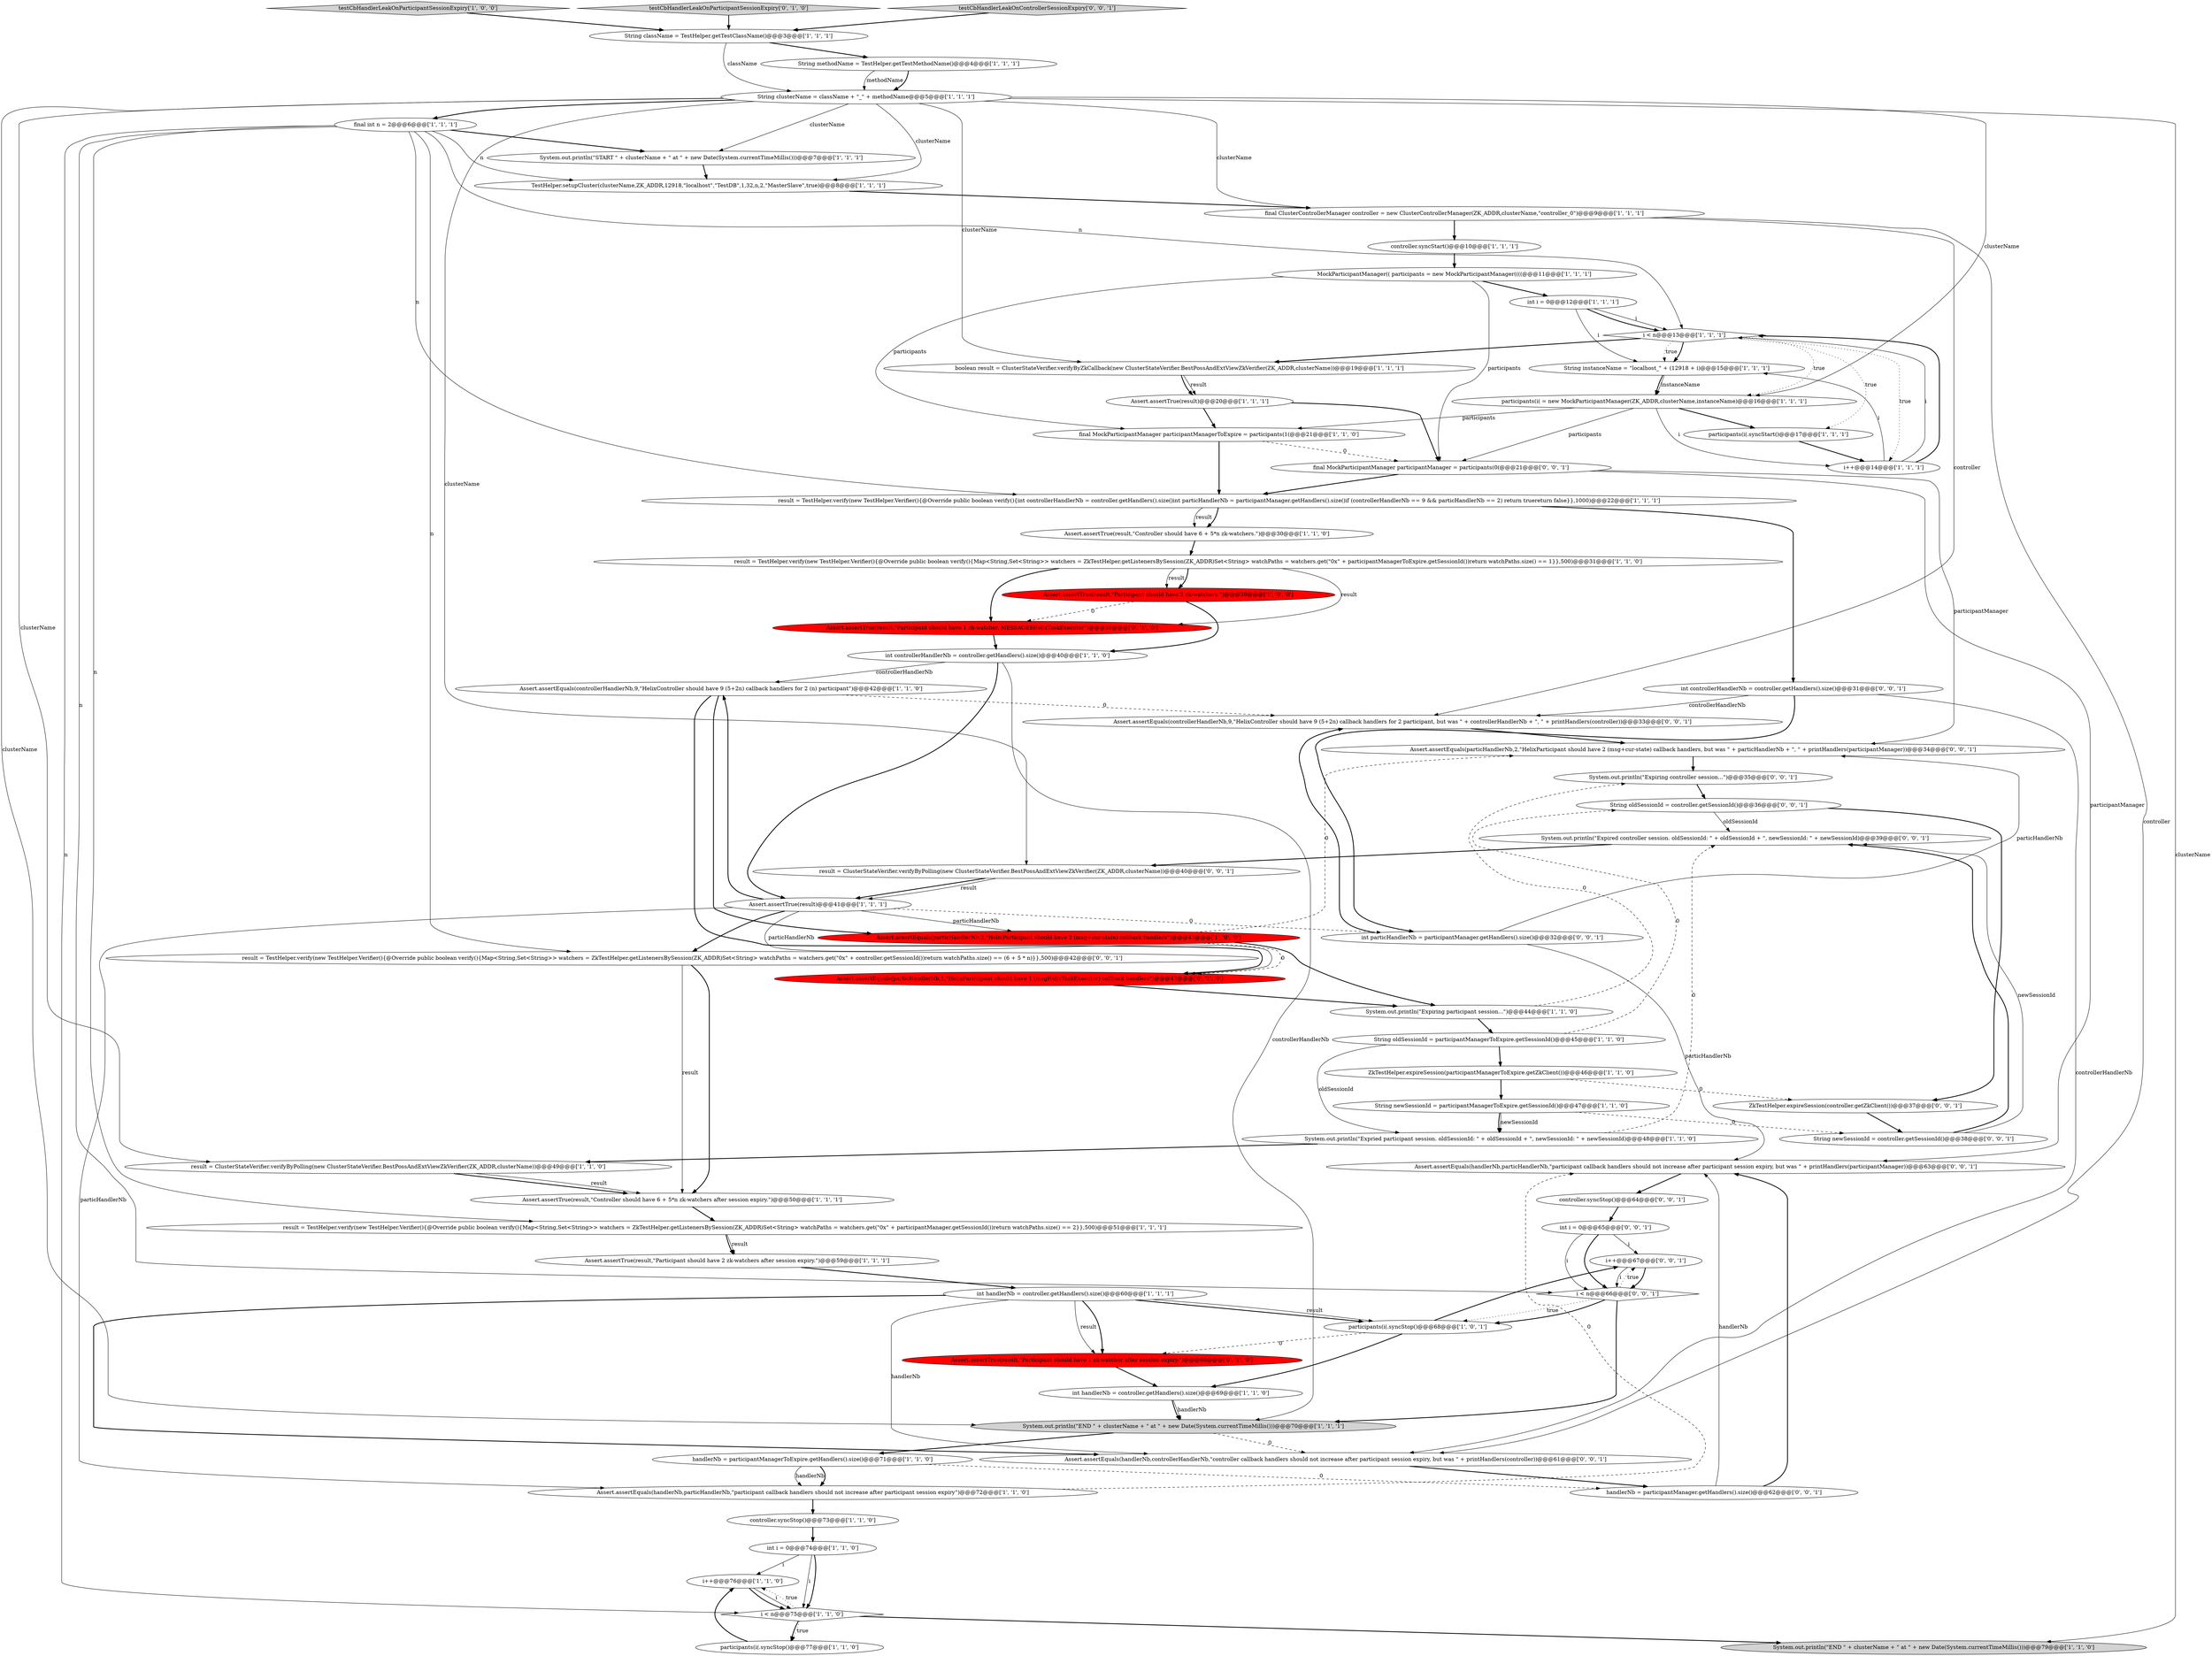 digraph {
29 [style = filled, label = "boolean result = ClusterStateVerifier.verifyByZkCallback(new ClusterStateVerifier.BestPossAndExtViewZkVerifier(ZK_ADDR,clusterName))@@@19@@@['1', '1', '1']", fillcolor = white, shape = ellipse image = "AAA0AAABBB1BBB"];
52 [style = filled, label = "System.out.println(\"Expired controller session. oldSessionId: \" + oldSessionId + \", newSessionId: \" + newSessionId)@@@39@@@['0', '0', '1']", fillcolor = white, shape = ellipse image = "AAA0AAABBB3BBB"];
8 [style = filled, label = "Assert.assertTrue(result,\"Controller should have 6 + 5*n zk-watchers.\")@@@30@@@['1', '1', '0']", fillcolor = white, shape = ellipse image = "AAA0AAABBB1BBB"];
6 [style = filled, label = "Assert.assertEquals(controllerHandlerNb,9,\"HelixController should have 9 (5+2n) callback handlers for 2 (n) participant\")@@@42@@@['1', '1', '0']", fillcolor = white, shape = ellipse image = "AAA0AAABBB1BBB"];
4 [style = filled, label = "System.out.println(\"END \" + clusterName + \" at \" + new Date(System.currentTimeMillis()))@@@70@@@['1', '1', '1']", fillcolor = lightgray, shape = ellipse image = "AAA0AAABBB1BBB"];
41 [style = filled, label = "String oldSessionId = participantManagerToExpire.getSessionId()@@@45@@@['1', '1', '0']", fillcolor = white, shape = ellipse image = "AAA0AAABBB1BBB"];
38 [style = filled, label = "i < n@@@13@@@['1', '1', '1']", fillcolor = white, shape = diamond image = "AAA0AAABBB1BBB"];
57 [style = filled, label = "Assert.assertEquals(controllerHandlerNb,9,\"HelixController should have 9 (5+2n) callback handlers for 2 participant, but was \" + controllerHandlerNb + \", \" + printHandlers(controller))@@@33@@@['0', '0', '1']", fillcolor = white, shape = ellipse image = "AAA0AAABBB3BBB"];
17 [style = filled, label = "String instanceName = \"localhost_\" + (12918 + i)@@@15@@@['1', '1', '1']", fillcolor = white, shape = ellipse image = "AAA0AAABBB1BBB"];
31 [style = filled, label = "result = ClusterStateVerifier.verifyByPolling(new ClusterStateVerifier.BestPossAndExtViewZkVerifier(ZK_ADDR,clusterName))@@@49@@@['1', '1', '0']", fillcolor = white, shape = ellipse image = "AAA0AAABBB1BBB"];
19 [style = filled, label = "ZkTestHelper.expireSession(participantManagerToExpire.getZkClient())@@@46@@@['1', '1', '0']", fillcolor = white, shape = ellipse image = "AAA0AAABBB1BBB"];
10 [style = filled, label = "int controllerHandlerNb = controller.getHandlers().size()@@@40@@@['1', '1', '0']", fillcolor = white, shape = ellipse image = "AAA0AAABBB1BBB"];
18 [style = filled, label = "result = TestHelper.verify(new TestHelper.Verifier(){@Override public boolean verify(){Map<String,Set<String>> watchers = ZkTestHelper.getListenersBySession(ZK_ADDR)Set<String> watchPaths = watchers.get(\"0x\" + participantManagerToExpire.getSessionId())return watchPaths.size() == 1}},500)@@@31@@@['1', '1', '0']", fillcolor = white, shape = ellipse image = "AAA0AAABBB1BBB"];
25 [style = filled, label = "participants(i(.syncStart()@@@17@@@['1', '1', '1']", fillcolor = white, shape = ellipse image = "AAA0AAABBB1BBB"];
32 [style = filled, label = "int i = 0@@@74@@@['1', '1', '0']", fillcolor = white, shape = ellipse image = "AAA0AAABBB1BBB"];
1 [style = filled, label = "participants(i(.syncStop()@@@68@@@['1', '0', '1']", fillcolor = white, shape = ellipse image = "AAA0AAABBB1BBB"];
0 [style = filled, label = "String className = TestHelper.getTestClassName()@@@3@@@['1', '1', '1']", fillcolor = white, shape = ellipse image = "AAA0AAABBB1BBB"];
48 [style = filled, label = "Assert.assertTrue(result,\"Participant should have 1 zk-watcher. MESSAGESHelixTaskExecutor\")@@@39@@@['0', '1', '0']", fillcolor = red, shape = ellipse image = "AAA1AAABBB2BBB"];
28 [style = filled, label = "i++@@@76@@@['1', '1', '0']", fillcolor = white, shape = ellipse image = "AAA0AAABBB1BBB"];
22 [style = filled, label = "int handlerNb = controller.getHandlers().size()@@@60@@@['1', '1', '1']", fillcolor = white, shape = ellipse image = "AAA0AAABBB1BBB"];
2 [style = filled, label = "TestHelper.setupCluster(clusterName,ZK_ADDR,12918,\"localhost\",\"TestDB\",1,32,n,2,\"MasterSlave\",true)@@@8@@@['1', '1', '1']", fillcolor = white, shape = ellipse image = "AAA0AAABBB1BBB"];
3 [style = filled, label = "final MockParticipantManager participantManagerToExpire = participants(1(@@@21@@@['1', '1', '0']", fillcolor = white, shape = ellipse image = "AAA0AAABBB1BBB"];
34 [style = filled, label = "System.out.println(\"Expiring participant session...\")@@@44@@@['1', '1', '0']", fillcolor = white, shape = ellipse image = "AAA0AAABBB1BBB"];
58 [style = filled, label = "result = TestHelper.verify(new TestHelper.Verifier(){@Override public boolean verify(){Map<String,Set<String>> watchers = ZkTestHelper.getListenersBySession(ZK_ADDR)Set<String> watchPaths = watchers.get(\"0x\" + controller.getSessionId())return watchPaths.size() == (6 + 5 * n)}},500)@@@42@@@['0', '0', '1']", fillcolor = white, shape = ellipse image = "AAA0AAABBB3BBB"];
21 [style = filled, label = "result = TestHelper.verify(new TestHelper.Verifier(){@Override public boolean verify(){int controllerHandlerNb = controller.getHandlers().size()int particHandlerNb = participantManager.getHandlers().size()if (controllerHandlerNb == 9 && particHandlerNb == 2) return truereturn false}},1000)@@@22@@@['1', '1', '1']", fillcolor = white, shape = ellipse image = "AAA0AAABBB1BBB"];
33 [style = filled, label = "String clusterName = className + \"_\" + methodName@@@5@@@['1', '1', '1']", fillcolor = white, shape = ellipse image = "AAA0AAABBB1BBB"];
20 [style = filled, label = "String methodName = TestHelper.getTestMethodName()@@@4@@@['1', '1', '1']", fillcolor = white, shape = ellipse image = "AAA0AAABBB1BBB"];
70 [style = filled, label = "int controllerHandlerNb = controller.getHandlers().size()@@@31@@@['0', '0', '1']", fillcolor = white, shape = ellipse image = "AAA0AAABBB3BBB"];
40 [style = filled, label = "System.out.println(\"Expried participant session. oldSessionId: \" + oldSessionId + \", newSessionId: \" + newSessionId)@@@48@@@['1', '1', '0']", fillcolor = white, shape = ellipse image = "AAA0AAABBB1BBB"];
50 [style = filled, label = "Assert.assertEquals(particHandlerNb,1,\"HelixParticipant should have 1 (msgHelixTaskExecutor) callback handlers\")@@@43@@@['0', '1', '0']", fillcolor = red, shape = ellipse image = "AAA1AAABBB2BBB"];
54 [style = filled, label = "handlerNb = participantManager.getHandlers().size()@@@62@@@['0', '0', '1']", fillcolor = white, shape = ellipse image = "AAA0AAABBB3BBB"];
63 [style = filled, label = "System.out.println(\"Expiring controller session...\")@@@35@@@['0', '0', '1']", fillcolor = white, shape = ellipse image = "AAA0AAABBB3BBB"];
5 [style = filled, label = "System.out.println(\"END \" + clusterName + \" at \" + new Date(System.currentTimeMillis()))@@@79@@@['1', '1', '0']", fillcolor = lightgray, shape = ellipse image = "AAA0AAABBB1BBB"];
44 [style = filled, label = "final int n = 2@@@6@@@['1', '1', '1']", fillcolor = white, shape = ellipse image = "AAA0AAABBB1BBB"];
16 [style = filled, label = "Assert.assertTrue(result)@@@41@@@['1', '1', '1']", fillcolor = white, shape = ellipse image = "AAA0AAABBB1BBB"];
47 [style = filled, label = "testCbHandlerLeakOnParticipantSessionExpiry['1', '0', '0']", fillcolor = lightgray, shape = diamond image = "AAA0AAABBB1BBB"];
59 [style = filled, label = "Assert.assertEquals(handlerNb,controllerHandlerNb,\"controller callback handlers should not increase after participant session expiry, but was \" + printHandlers(controller))@@@61@@@['0', '0', '1']", fillcolor = white, shape = ellipse image = "AAA0AAABBB3BBB"];
42 [style = filled, label = "Assert.assertEquals(handlerNb,particHandlerNb,\"participant callback handlers should not increase after participant session expiry\")@@@72@@@['1', '1', '0']", fillcolor = white, shape = ellipse image = "AAA0AAABBB1BBB"];
71 [style = filled, label = "controller.syncStop()@@@64@@@['0', '0', '1']", fillcolor = white, shape = ellipse image = "AAA0AAABBB3BBB"];
51 [style = filled, label = "Assert.assertTrue(result,\"Participant should have 1 zk-watcher after session expiry.\")@@@68@@@['0', '1', '0']", fillcolor = red, shape = ellipse image = "AAA1AAABBB2BBB"];
13 [style = filled, label = "Assert.assertTrue(result)@@@20@@@['1', '1', '1']", fillcolor = white, shape = ellipse image = "AAA0AAABBB1BBB"];
36 [style = filled, label = "controller.syncStart()@@@10@@@['1', '1', '1']", fillcolor = white, shape = ellipse image = "AAA0AAABBB1BBB"];
69 [style = filled, label = "Assert.assertEquals(handlerNb,particHandlerNb,\"participant callback handlers should not increase after participant session expiry, but was \" + printHandlers(participantManager))@@@63@@@['0', '0', '1']", fillcolor = white, shape = ellipse image = "AAA0AAABBB3BBB"];
55 [style = filled, label = "i++@@@67@@@['0', '0', '1']", fillcolor = white, shape = ellipse image = "AAA0AAABBB3BBB"];
30 [style = filled, label = "result = TestHelper.verify(new TestHelper.Verifier(){@Override public boolean verify(){Map<String,Set<String>> watchers = ZkTestHelper.getListenersBySession(ZK_ADDR)Set<String> watchPaths = watchers.get(\"0x\" + participantManager.getSessionId())return watchPaths.size() == 2}},500)@@@51@@@['1', '1', '1']", fillcolor = white, shape = ellipse image = "AAA0AAABBB1BBB"];
43 [style = filled, label = "i < n@@@75@@@['1', '1', '0']", fillcolor = white, shape = diamond image = "AAA0AAABBB1BBB"];
45 [style = filled, label = "int i = 0@@@12@@@['1', '1', '1']", fillcolor = white, shape = ellipse image = "AAA0AAABBB1BBB"];
39 [style = filled, label = "i++@@@14@@@['1', '1', '1']", fillcolor = white, shape = ellipse image = "AAA0AAABBB1BBB"];
56 [style = filled, label = "Assert.assertEquals(particHandlerNb,2,\"HelixParticipant should have 2 (msg+cur-state) callback handlers, but was \" + particHandlerNb + \", \" + printHandlers(participantManager))@@@34@@@['0', '0', '1']", fillcolor = white, shape = ellipse image = "AAA0AAABBB3BBB"];
9 [style = filled, label = "Assert.assertTrue(result,\"Controller should have 6 + 5*n zk-watchers after session expiry.\")@@@50@@@['1', '1', '1']", fillcolor = white, shape = ellipse image = "AAA0AAABBB1BBB"];
35 [style = filled, label = "String newSessionId = participantManagerToExpire.getSessionId()@@@47@@@['1', '1', '0']", fillcolor = white, shape = ellipse image = "AAA0AAABBB1BBB"];
46 [style = filled, label = "Assert.assertTrue(result,\"Participant should have 2 zk-watchers after session expiry.\")@@@59@@@['1', '1', '1']", fillcolor = white, shape = ellipse image = "AAA0AAABBB1BBB"];
64 [style = filled, label = "final MockParticipantManager participantManager = participants(0(@@@21@@@['0', '0', '1']", fillcolor = white, shape = ellipse image = "AAA0AAABBB3BBB"];
7 [style = filled, label = "Assert.assertTrue(result,\"Participant should have 2 zk-watchers.\")@@@39@@@['1', '0', '0']", fillcolor = red, shape = ellipse image = "AAA1AAABBB1BBB"];
26 [style = filled, label = "participants(i( = new MockParticipantManager(ZK_ADDR,clusterName,instanceName)@@@16@@@['1', '1', '1']", fillcolor = white, shape = ellipse image = "AAA0AAABBB1BBB"];
27 [style = filled, label = "Assert.assertEquals(particHandlerNb,2,\"HelixParticipant should have 2 (msg+cur-state) callback handlers\")@@@43@@@['1', '0', '0']", fillcolor = red, shape = ellipse image = "AAA1AAABBB1BBB"];
68 [style = filled, label = "String newSessionId = controller.getSessionId()@@@38@@@['0', '0', '1']", fillcolor = white, shape = ellipse image = "AAA0AAABBB3BBB"];
11 [style = filled, label = "System.out.println(\"START \" + clusterName + \" at \" + new Date(System.currentTimeMillis()))@@@7@@@['1', '1', '1']", fillcolor = white, shape = ellipse image = "AAA0AAABBB1BBB"];
60 [style = filled, label = "ZkTestHelper.expireSession(controller.getZkClient())@@@37@@@['0', '0', '1']", fillcolor = white, shape = ellipse image = "AAA0AAABBB3BBB"];
37 [style = filled, label = "MockParticipantManager(( participants = new MockParticipantManager((((@@@11@@@['1', '1', '1']", fillcolor = white, shape = ellipse image = "AAA0AAABBB1BBB"];
62 [style = filled, label = "i < n@@@66@@@['0', '0', '1']", fillcolor = white, shape = diamond image = "AAA0AAABBB3BBB"];
24 [style = filled, label = "int handlerNb = controller.getHandlers().size()@@@69@@@['1', '1', '0']", fillcolor = white, shape = ellipse image = "AAA0AAABBB1BBB"];
12 [style = filled, label = "participants(i(.syncStop()@@@77@@@['1', '1', '0']", fillcolor = white, shape = ellipse image = "AAA0AAABBB1BBB"];
53 [style = filled, label = "String oldSessionId = controller.getSessionId()@@@36@@@['0', '0', '1']", fillcolor = white, shape = ellipse image = "AAA0AAABBB3BBB"];
61 [style = filled, label = "result = ClusterStateVerifier.verifyByPolling(new ClusterStateVerifier.BestPossAndExtViewZkVerifier(ZK_ADDR,clusterName))@@@40@@@['0', '0', '1']", fillcolor = white, shape = ellipse image = "AAA0AAABBB3BBB"];
65 [style = filled, label = "int particHandlerNb = participantManager.getHandlers().size()@@@32@@@['0', '0', '1']", fillcolor = white, shape = ellipse image = "AAA0AAABBB3BBB"];
23 [style = filled, label = "controller.syncStop()@@@73@@@['1', '1', '0']", fillcolor = white, shape = ellipse image = "AAA0AAABBB1BBB"];
67 [style = filled, label = "int i = 0@@@65@@@['0', '0', '1']", fillcolor = white, shape = ellipse image = "AAA0AAABBB3BBB"];
49 [style = filled, label = "testCbHandlerLeakOnParticipantSessionExpiry['0', '1', '0']", fillcolor = lightgray, shape = diamond image = "AAA0AAABBB2BBB"];
15 [style = filled, label = "handlerNb = participantManagerToExpire.getHandlers().size()@@@71@@@['1', '1', '0']", fillcolor = white, shape = ellipse image = "AAA0AAABBB1BBB"];
66 [style = filled, label = "testCbHandlerLeakOnControllerSessionExpiry['0', '0', '1']", fillcolor = lightgray, shape = diamond image = "AAA0AAABBB3BBB"];
14 [style = filled, label = "final ClusterControllerManager controller = new ClusterControllerManager(ZK_ADDR,clusterName,\"controller_0\")@@@9@@@['1', '1', '1']", fillcolor = white, shape = ellipse image = "AAA0AAABBB1BBB"];
42->23 [style = bold, label=""];
54->69 [style = solid, label="handlerNb"];
64->21 [style = bold, label=""];
1->55 [style = bold, label=""];
44->2 [style = solid, label="n"];
41->19 [style = bold, label=""];
31->9 [style = bold, label=""];
51->24 [style = bold, label=""];
70->65 [style = bold, label=""];
65->57 [style = bold, label=""];
55->62 [style = bold, label=""];
15->54 [style = dashed, label="0"];
4->15 [style = bold, label=""];
38->39 [style = dotted, label="true"];
21->8 [style = bold, label=""];
18->7 [style = solid, label="result"];
24->4 [style = solid, label="handlerNb"];
22->59 [style = solid, label="handlerNb"];
49->0 [style = bold, label=""];
41->40 [style = solid, label="oldSessionId"];
58->9 [style = bold, label=""];
70->59 [style = solid, label="controllerHandlerNb"];
66->0 [style = bold, label=""];
71->67 [style = bold, label=""];
22->59 [style = bold, label=""];
3->64 [style = dashed, label="0"];
28->43 [style = bold, label=""];
64->56 [style = solid, label="participantManager"];
30->46 [style = solid, label="result"];
30->46 [style = bold, label=""];
45->38 [style = bold, label=""];
2->14 [style = bold, label=""];
44->21 [style = solid, label="n"];
48->10 [style = bold, label=""];
39->38 [style = bold, label=""];
32->28 [style = solid, label="i"];
60->68 [style = bold, label=""];
14->59 [style = solid, label="controller"];
40->31 [style = bold, label=""];
53->60 [style = bold, label=""];
47->0 [style = bold, label=""];
33->44 [style = bold, label=""];
67->62 [style = solid, label="i"];
59->54 [style = bold, label=""];
29->13 [style = solid, label="result"];
35->40 [style = solid, label="newSessionId"];
43->12 [style = dotted, label="true"];
12->28 [style = bold, label=""];
35->68 [style = dashed, label="0"];
26->3 [style = solid, label="participants"];
8->18 [style = bold, label=""];
16->6 [style = bold, label=""];
70->57 [style = solid, label="controllerHandlerNb"];
55->62 [style = solid, label="i"];
7->48 [style = dashed, label="0"];
37->3 [style = solid, label="participants"];
44->62 [style = solid, label="n"];
22->51 [style = solid, label="result"];
64->69 [style = solid, label="participantManager"];
19->60 [style = dashed, label="0"];
6->57 [style = dashed, label="0"];
53->52 [style = solid, label="oldSessionId"];
33->2 [style = solid, label="clusterName"];
44->38 [style = solid, label="n"];
35->40 [style = bold, label=""];
41->53 [style = dashed, label="0"];
43->12 [style = bold, label=""];
58->9 [style = solid, label="result"];
39->17 [style = solid, label="i"];
43->28 [style = dotted, label="true"];
10->6 [style = solid, label="controllerHandlerNb"];
0->20 [style = bold, label=""];
37->45 [style = bold, label=""];
16->50 [style = solid, label="particHandlerNb"];
36->37 [style = bold, label=""];
4->59 [style = dashed, label="0"];
63->53 [style = bold, label=""];
18->7 [style = bold, label=""];
32->43 [style = solid, label="i"];
44->58 [style = solid, label="n"];
38->17 [style = bold, label=""];
17->26 [style = solid, label="instanceName"];
27->50 [style = dashed, label="0"];
28->43 [style = solid, label="i"];
50->34 [style = bold, label=""];
14->36 [style = bold, label=""];
37->64 [style = solid, label="participants"];
13->64 [style = bold, label=""];
62->1 [style = bold, label=""];
68->52 [style = bold, label=""];
25->39 [style = bold, label=""];
62->55 [style = dotted, label="true"];
33->14 [style = solid, label="clusterName"];
52->61 [style = bold, label=""];
65->69 [style = solid, label="particHandlerNb"];
26->39 [style = solid, label="i"];
23->32 [style = bold, label=""];
10->4 [style = solid, label="controllerHandlerNb"];
1->51 [style = dashed, label="0"];
27->56 [style = dashed, label="0"];
38->25 [style = dotted, label="true"];
20->33 [style = solid, label="methodName"];
33->31 [style = solid, label="clusterName"];
33->11 [style = solid, label="clusterName"];
6->27 [style = bold, label=""];
44->30 [style = solid, label="n"];
22->51 [style = bold, label=""];
16->27 [style = solid, label="particHandlerNb"];
27->34 [style = bold, label=""];
18->48 [style = bold, label=""];
10->16 [style = bold, label=""];
33->61 [style = solid, label="clusterName"];
43->5 [style = bold, label=""];
15->42 [style = solid, label="handlerNb"];
19->35 [style = bold, label=""];
26->64 [style = solid, label="participants"];
16->42 [style = solid, label="particHandlerNb"];
3->21 [style = bold, label=""];
68->52 [style = solid, label="newSessionId"];
22->1 [style = bold, label=""];
56->63 [style = bold, label=""];
42->69 [style = dashed, label="0"];
16->58 [style = bold, label=""];
33->29 [style = solid, label="clusterName"];
46->22 [style = bold, label=""];
62->1 [style = dotted, label="true"];
17->26 [style = bold, label=""];
40->52 [style = dashed, label="0"];
61->16 [style = bold, label=""];
18->48 [style = solid, label="result"];
7->10 [style = bold, label=""];
62->4 [style = bold, label=""];
33->5 [style = solid, label="clusterName"];
33->4 [style = solid, label="clusterName"];
31->9 [style = solid, label="result"];
26->25 [style = bold, label=""];
38->29 [style = bold, label=""];
54->69 [style = bold, label=""];
67->55 [style = solid, label="i"];
39->38 [style = solid, label="i"];
9->30 [style = bold, label=""];
34->41 [style = bold, label=""];
32->43 [style = bold, label=""];
33->26 [style = solid, label="clusterName"];
11->2 [style = bold, label=""];
21->70 [style = bold, label=""];
20->33 [style = bold, label=""];
22->1 [style = solid, label="result"];
67->62 [style = bold, label=""];
57->56 [style = bold, label=""];
61->16 [style = solid, label="result"];
38->26 [style = dotted, label="true"];
0->33 [style = solid, label="className"];
24->4 [style = bold, label=""];
69->71 [style = bold, label=""];
45->38 [style = solid, label="i"];
13->3 [style = bold, label=""];
15->42 [style = bold, label=""];
1->24 [style = bold, label=""];
38->17 [style = dotted, label="true"];
6->50 [style = bold, label=""];
65->56 [style = solid, label="particHandlerNb"];
14->57 [style = solid, label="controller"];
44->11 [style = bold, label=""];
45->17 [style = solid, label="i"];
21->8 [style = solid, label="result"];
16->65 [style = dashed, label="0"];
44->43 [style = solid, label="n"];
34->63 [style = dashed, label="0"];
29->13 [style = bold, label=""];
}
